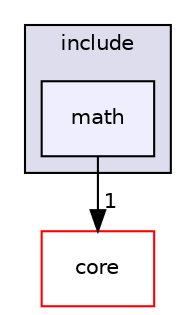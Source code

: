 digraph "NANA/modules/math/include/math" {
  compound=true
  node [ fontsize="10", fontname="Helvetica"];
  edge [ labelfontsize="10", labelfontname="Helvetica"];
  subgraph clusterdir_ae521b40900f65e001f9918ef6cf05b7 {
    graph [ bgcolor="#ddddee", pencolor="black", label="include" fontname="Helvetica", fontsize="10", URL="dir_ae521b40900f65e001f9918ef6cf05b7.html"]
  dir_25e37a84575eb2688a125a02ece6c264 [shape=box, label="math", style="filled", fillcolor="#eeeeff", pencolor="black", URL="dir_25e37a84575eb2688a125a02ece6c264.html"];
  }
  dir_c3e203e05606b384f5fc9d03652c3ac7 [shape=box label="core" fillcolor="white" style="filled" color="red" URL="dir_c3e203e05606b384f5fc9d03652c3ac7.html"];
  dir_25e37a84575eb2688a125a02ece6c264->dir_c3e203e05606b384f5fc9d03652c3ac7 [headlabel="1", labeldistance=1.5 headhref="dir_000015_000006.html"];
}
